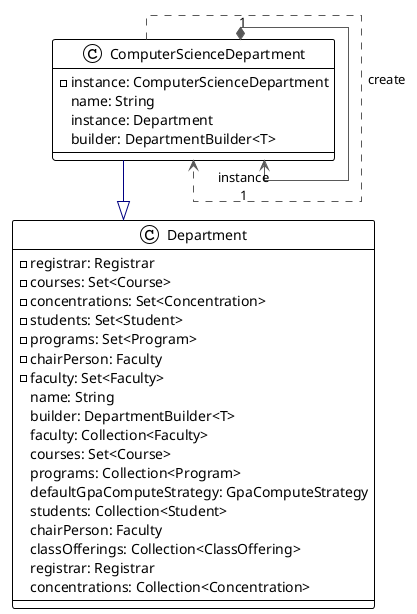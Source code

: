 @startuml

!theme plain
top to bottom direction
skinparam linetype ortho

class ComputerScienceDepartment {
  - instance: ComputerScienceDepartment
   name: String
   instance: Department
   builder: DepartmentBuilder<T>
}
class Department {
  - registrar: Registrar
  - courses: Set<Course>
  - concentrations: Set<Concentration>
  - students: Set<Student>
  - programs: Set<Program>
  - chairPerson: Faculty
  - faculty: Set<Faculty>
   name: String
   builder: DepartmentBuilder<T>
   faculty: Collection<Faculty>
   courses: Set<Course>
   programs: Collection<Program>
   defaultGpaComputeStrategy: GpaComputeStrategy
   students: Collection<Student>
   chairPerson: Faculty
   classOfferings: Collection<ClassOffering>
   registrar: Registrar
   concentrations: Collection<Concentration>
}

ComputerScienceDepartment "1" *-[#595959,plain]-> "instance\n1" ComputerScienceDepartment 
ComputerScienceDepartment  -[#595959,dashed]->  ComputerScienceDepartment : "«create»"
ComputerScienceDepartment  -[#000082,plain]-^  Department                
@enduml
